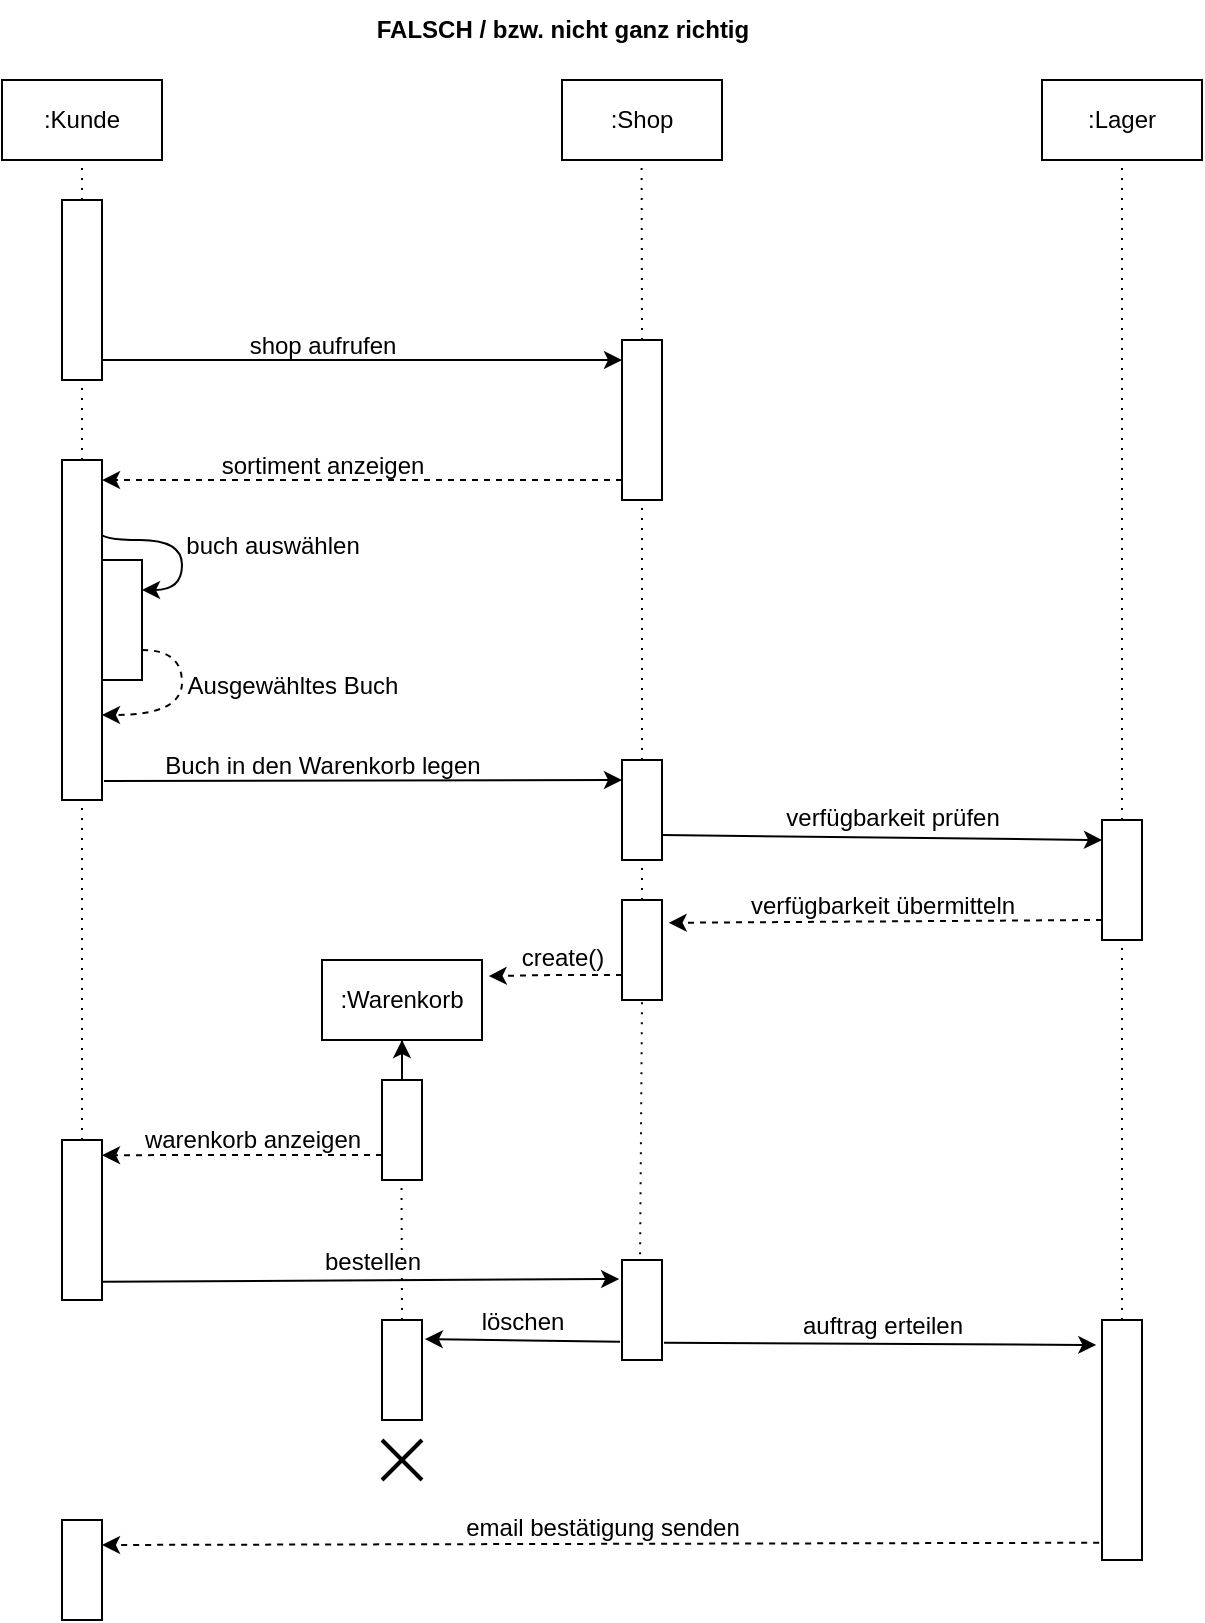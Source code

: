 <mxfile version="26.2.14">
  <diagram name="Page-1" id="m23mBsG2QwRVnSNt44Ii">
    <mxGraphModel dx="1052" dy="677" grid="1" gridSize="10" guides="1" tooltips="1" connect="1" arrows="1" fold="1" page="1" pageScale="1" pageWidth="850" pageHeight="1100" math="0" shadow="0">
      <root>
        <mxCell id="0" />
        <mxCell id="1" parent="0" />
        <mxCell id="BdV08MHEEbCIqeAIR1xN-1" value=":Kunde" style="rounded=0;whiteSpace=wrap;html=1;" parent="1" vertex="1">
          <mxGeometry x="40" y="40" width="80" height="40" as="geometry" />
        </mxCell>
        <mxCell id="BdV08MHEEbCIqeAIR1xN-3" value="" style="endArrow=none;dashed=1;html=1;rounded=0;entryX=0.5;entryY=1;entryDx=0;entryDy=0;dashPattern=1 4;" parent="1" target="BdV08MHEEbCIqeAIR1xN-1" edge="1">
          <mxGeometry width="50" height="50" relative="1" as="geometry">
            <mxPoint x="80" y="100" as="sourcePoint" />
            <mxPoint x="120" y="110" as="targetPoint" />
          </mxGeometry>
        </mxCell>
        <mxCell id="BdV08MHEEbCIqeAIR1xN-4" value="" style="rounded=0;whiteSpace=wrap;html=1;" parent="1" vertex="1">
          <mxGeometry x="70" y="100" width="20" height="90" as="geometry" />
        </mxCell>
        <mxCell id="BdV08MHEEbCIqeAIR1xN-5" value=":Shop" style="rounded=0;whiteSpace=wrap;html=1;" parent="1" vertex="1">
          <mxGeometry x="320" y="40" width="80" height="40" as="geometry" />
        </mxCell>
        <mxCell id="BdV08MHEEbCIqeAIR1xN-7" value="" style="endArrow=none;dashed=1;html=1;rounded=0;entryX=0.5;entryY=1;entryDx=0;entryDy=0;exitX=0.5;exitY=0;exitDx=0;exitDy=0;dashPattern=1 4;" parent="1" source="BdV08MHEEbCIqeAIR1xN-8" edge="1">
          <mxGeometry width="50" height="50" relative="1" as="geometry">
            <mxPoint x="360" y="100" as="sourcePoint" />
            <mxPoint x="359.8" y="80" as="targetPoint" />
          </mxGeometry>
        </mxCell>
        <mxCell id="BdV08MHEEbCIqeAIR1xN-8" value="" style="rounded=0;whiteSpace=wrap;html=1;" parent="1" vertex="1">
          <mxGeometry x="350" y="170" width="20" height="80" as="geometry" />
        </mxCell>
        <mxCell id="BdV08MHEEbCIqeAIR1xN-9" value="" style="endArrow=classic;html=1;rounded=0;entryX=0;entryY=0.125;entryDx=0;entryDy=0;entryPerimeter=0;" parent="1" target="BdV08MHEEbCIqeAIR1xN-8" edge="1">
          <mxGeometry width="50" height="50" relative="1" as="geometry">
            <mxPoint x="90" y="180" as="sourcePoint" />
            <mxPoint x="270" y="180" as="targetPoint" />
          </mxGeometry>
        </mxCell>
        <mxCell id="BdV08MHEEbCIqeAIR1xN-10" value="" style="endArrow=classic;html=1;rounded=0;exitX=0;exitY=0.875;exitDx=0;exitDy=0;exitPerimeter=0;dashed=1;entryX=1;entryY=0.059;entryDx=0;entryDy=0;entryPerimeter=0;" parent="1" source="BdV08MHEEbCIqeAIR1xN-8" target="BdV08MHEEbCIqeAIR1xN-11" edge="1">
          <mxGeometry width="50" height="50" relative="1" as="geometry">
            <mxPoint x="270" y="210" as="sourcePoint" />
            <mxPoint x="110" y="240" as="targetPoint" />
          </mxGeometry>
        </mxCell>
        <mxCell id="BdV08MHEEbCIqeAIR1xN-20" style="edgeStyle=orthogonalEdgeStyle;rounded=0;orthogonalLoop=1;jettySize=auto;html=1;exitX=0.91;exitY=0.207;exitDx=0;exitDy=0;entryX=1;entryY=0.25;entryDx=0;entryDy=0;curved=1;exitPerimeter=0;" parent="1" source="BdV08MHEEbCIqeAIR1xN-11" target="BdV08MHEEbCIqeAIR1xN-17" edge="1">
          <mxGeometry relative="1" as="geometry">
            <Array as="points">
              <mxPoint x="88" y="270" />
              <mxPoint x="130" y="270" />
              <mxPoint x="130" y="295" />
            </Array>
          </mxGeometry>
        </mxCell>
        <mxCell id="BdV08MHEEbCIqeAIR1xN-11" value="" style="rounded=0;whiteSpace=wrap;html=1;" parent="1" vertex="1">
          <mxGeometry x="70" y="230" width="20" height="170" as="geometry" />
        </mxCell>
        <mxCell id="BdV08MHEEbCIqeAIR1xN-14" value="shop aufrufen" style="text;html=1;align=center;verticalAlign=middle;resizable=0;points=[];autosize=1;strokeColor=none;fillColor=none;" parent="1" vertex="1">
          <mxGeometry x="150" y="158" width="100" height="30" as="geometry" />
        </mxCell>
        <mxCell id="BdV08MHEEbCIqeAIR1xN-16" value="sortiment anzeigen" style="text;html=1;align=center;verticalAlign=middle;resizable=0;points=[];autosize=1;strokeColor=none;fillColor=none;" parent="1" vertex="1">
          <mxGeometry x="140" y="218" width="120" height="30" as="geometry" />
        </mxCell>
        <mxCell id="BdV08MHEEbCIqeAIR1xN-22" style="edgeStyle=orthogonalEdgeStyle;rounded=0;orthogonalLoop=1;jettySize=auto;html=1;exitX=1;exitY=0.75;exitDx=0;exitDy=0;entryX=1;entryY=0.75;entryDx=0;entryDy=0;curved=1;dashed=1;" parent="1" source="BdV08MHEEbCIqeAIR1xN-17" target="BdV08MHEEbCIqeAIR1xN-11" edge="1">
          <mxGeometry relative="1" as="geometry">
            <Array as="points">
              <mxPoint x="130" y="325" />
              <mxPoint x="130" y="358" />
            </Array>
          </mxGeometry>
        </mxCell>
        <mxCell id="BdV08MHEEbCIqeAIR1xN-17" value="" style="rounded=0;whiteSpace=wrap;html=1;" parent="1" vertex="1">
          <mxGeometry x="90" y="280" width="20" height="60" as="geometry" />
        </mxCell>
        <mxCell id="BdV08MHEEbCIqeAIR1xN-21" value="buch auswählen" style="text;html=1;align=center;verticalAlign=middle;resizable=0;points=[];autosize=1;strokeColor=none;fillColor=none;" parent="1" vertex="1">
          <mxGeometry x="120" y="258" width="110" height="30" as="geometry" />
        </mxCell>
        <mxCell id="BdV08MHEEbCIqeAIR1xN-23" value="Ausgewähltes Buch" style="text;html=1;align=center;verticalAlign=middle;resizable=0;points=[];autosize=1;strokeColor=none;fillColor=none;" parent="1" vertex="1">
          <mxGeometry x="120" y="328" width="130" height="30" as="geometry" />
        </mxCell>
        <mxCell id="BdV08MHEEbCIqeAIR1xN-24" value="" style="endArrow=classic;html=1;rounded=0;exitX=1.05;exitY=0.944;exitDx=0;exitDy=0;exitPerimeter=0;entryX=0;entryY=0.2;entryDx=0;entryDy=0;entryPerimeter=0;" parent="1" source="BdV08MHEEbCIqeAIR1xN-11" target="BdV08MHEEbCIqeAIR1xN-25" edge="1">
          <mxGeometry width="50" height="50" relative="1" as="geometry">
            <mxPoint x="190" y="420" as="sourcePoint" />
            <mxPoint x="300" y="390" as="targetPoint" />
          </mxGeometry>
        </mxCell>
        <mxCell id="BdV08MHEEbCIqeAIR1xN-25" value="" style="rounded=0;whiteSpace=wrap;html=1;" parent="1" vertex="1">
          <mxGeometry x="350" y="380" width="20" height="50" as="geometry" />
        </mxCell>
        <mxCell id="BdV08MHEEbCIqeAIR1xN-26" value="Buch in den Warenkorb legen" style="text;html=1;align=center;verticalAlign=middle;resizable=0;points=[];autosize=1;strokeColor=none;fillColor=none;" parent="1" vertex="1">
          <mxGeometry x="110" y="368" width="180" height="30" as="geometry" />
        </mxCell>
        <mxCell id="BdV08MHEEbCIqeAIR1xN-27" value="" style="endArrow=none;dashed=1;html=1;rounded=0;entryX=0.5;entryY=1;entryDx=0;entryDy=0;exitX=0.5;exitY=0;exitDx=0;exitDy=0;dashPattern=1 4;" parent="1" source="BdV08MHEEbCIqeAIR1xN-25" target="BdV08MHEEbCIqeAIR1xN-8" edge="1">
          <mxGeometry width="50" height="50" relative="1" as="geometry">
            <mxPoint x="430.2" y="348" as="sourcePoint" />
            <mxPoint x="430" y="258" as="targetPoint" />
          </mxGeometry>
        </mxCell>
        <mxCell id="BdV08MHEEbCIqeAIR1xN-28" value=":Lager" style="rounded=0;whiteSpace=wrap;html=1;" parent="1" vertex="1">
          <mxGeometry x="560" y="40" width="80" height="40" as="geometry" />
        </mxCell>
        <mxCell id="BdV08MHEEbCIqeAIR1xN-29" value="" style="endArrow=none;dashed=1;html=1;rounded=0;entryX=0.5;entryY=1;entryDx=0;entryDy=0;dashPattern=1 4;exitX=0.5;exitY=0;exitDx=0;exitDy=0;" parent="1" source="BdV08MHEEbCIqeAIR1xN-30" target="BdV08MHEEbCIqeAIR1xN-28" edge="1">
          <mxGeometry width="50" height="50" relative="1" as="geometry">
            <mxPoint x="600" y="310" as="sourcePoint" />
            <mxPoint x="599.76" y="120" as="targetPoint" />
          </mxGeometry>
        </mxCell>
        <mxCell id="BdV08MHEEbCIqeAIR1xN-30" value="" style="rounded=0;whiteSpace=wrap;html=1;" parent="1" vertex="1">
          <mxGeometry x="590" y="410" width="20" height="60" as="geometry" />
        </mxCell>
        <mxCell id="BdV08MHEEbCIqeAIR1xN-32" value="verfügbarkeit prüfen" style="text;html=1;align=center;verticalAlign=middle;resizable=0;points=[];autosize=1;strokeColor=none;fillColor=none;" parent="1" vertex="1">
          <mxGeometry x="420" y="394" width="130" height="30" as="geometry" />
        </mxCell>
        <mxCell id="BdV08MHEEbCIqeAIR1xN-33" value="" style="rounded=0;whiteSpace=wrap;html=1;" parent="1" vertex="1">
          <mxGeometry x="350" y="450" width="20" height="50" as="geometry" />
        </mxCell>
        <mxCell id="BdV08MHEEbCIqeAIR1xN-36" value="" style="endArrow=classic;html=1;rounded=0;entryX=0;entryY=0.167;entryDx=0;entryDy=0;entryPerimeter=0;exitX=1;exitY=0.75;exitDx=0;exitDy=0;" parent="1" source="BdV08MHEEbCIqeAIR1xN-25" target="BdV08MHEEbCIqeAIR1xN-30" edge="1">
          <mxGeometry width="50" height="50" relative="1" as="geometry">
            <mxPoint x="390" y="420" as="sourcePoint" />
            <mxPoint x="500" y="480" as="targetPoint" />
          </mxGeometry>
        </mxCell>
        <mxCell id="BdV08MHEEbCIqeAIR1xN-37" value="" style="endArrow=classic;html=1;rounded=0;exitX=0;exitY=0.833;exitDx=0;exitDy=0;exitPerimeter=0;entryX=1.167;entryY=0.228;entryDx=0;entryDy=0;entryPerimeter=0;dashed=1;" parent="1" source="BdV08MHEEbCIqeAIR1xN-30" target="BdV08MHEEbCIqeAIR1xN-33" edge="1">
          <mxGeometry width="50" height="50" relative="1" as="geometry">
            <mxPoint x="580" y="460" as="sourcePoint" />
            <mxPoint x="380" y="460" as="targetPoint" />
          </mxGeometry>
        </mxCell>
        <mxCell id="BdV08MHEEbCIqeAIR1xN-38" value="verfügbarkeit übermitteln" style="text;html=1;align=center;verticalAlign=middle;resizable=0;points=[];autosize=1;strokeColor=none;fillColor=none;" parent="1" vertex="1">
          <mxGeometry x="400" y="438" width="160" height="30" as="geometry" />
        </mxCell>
        <mxCell id="BdV08MHEEbCIqeAIR1xN-39" value=":Warenkorb" style="rounded=0;whiteSpace=wrap;html=1;" parent="1" vertex="1">
          <mxGeometry x="200" y="480" width="80" height="40" as="geometry" />
        </mxCell>
        <mxCell id="BdV08MHEEbCIqeAIR1xN-40" style="edgeStyle=orthogonalEdgeStyle;rounded=0;orthogonalLoop=1;jettySize=auto;html=1;exitX=0;exitY=0.75;exitDx=0;exitDy=0;entryX=1.042;entryY=0.201;entryDx=0;entryDy=0;entryPerimeter=0;dashed=1;" parent="1" source="BdV08MHEEbCIqeAIR1xN-33" target="BdV08MHEEbCIqeAIR1xN-39" edge="1">
          <mxGeometry relative="1" as="geometry" />
        </mxCell>
        <mxCell id="BdV08MHEEbCIqeAIR1xN-41" value="create()" style="text;html=1;align=center;verticalAlign=middle;resizable=0;points=[];autosize=1;strokeColor=none;fillColor=none;" parent="1" vertex="1">
          <mxGeometry x="290" y="464" width="60" height="30" as="geometry" />
        </mxCell>
        <mxCell id="BdV08MHEEbCIqeAIR1xN-42" value="" style="endArrow=none;dashed=1;html=1;rounded=0;exitX=0.5;exitY=0;exitDx=0;exitDy=0;dashPattern=1 4;entryX=0.5;entryY=1;entryDx=0;entryDy=0;" parent="1" source="BdV08MHEEbCIqeAIR1xN-33" target="BdV08MHEEbCIqeAIR1xN-25" edge="1">
          <mxGeometry width="50" height="50" relative="1" as="geometry">
            <mxPoint x="399.52" y="394" as="sourcePoint" />
            <mxPoint x="310" y="450" as="targetPoint" />
          </mxGeometry>
        </mxCell>
        <mxCell id="BdV08MHEEbCIqeAIR1xN-43" value="" style="endArrow=none;dashed=1;html=1;rounded=0;entryX=0.5;entryY=1;entryDx=0;entryDy=0;exitX=0.5;exitY=0;exitDx=0;exitDy=0;dashPattern=1 4;" parent="1" source="BdV08MHEEbCIqeAIR1xN-11" target="BdV08MHEEbCIqeAIR1xN-4" edge="1">
          <mxGeometry width="50" height="50" relative="1" as="geometry">
            <mxPoint x="330" y="180" as="sourcePoint" />
            <mxPoint x="329.8" y="90" as="targetPoint" />
          </mxGeometry>
        </mxCell>
        <mxCell id="BdV08MHEEbCIqeAIR1xN-44" value="" style="endArrow=none;dashed=1;html=1;rounded=0;exitX=0.5;exitY=1;exitDx=0;exitDy=0;dashPattern=1 4;" parent="1" source="BdV08MHEEbCIqeAIR1xN-39" edge="1">
          <mxGeometry width="50" height="50" relative="1" as="geometry">
            <mxPoint x="370" y="460" as="sourcePoint" />
            <mxPoint x="240" y="540" as="targetPoint" />
          </mxGeometry>
        </mxCell>
        <mxCell id="BdV08MHEEbCIqeAIR1xN-54" value="" style="edgeStyle=orthogonalEdgeStyle;rounded=0;orthogonalLoop=1;jettySize=auto;html=1;" parent="1" source="BdV08MHEEbCIqeAIR1xN-45" target="BdV08MHEEbCIqeAIR1xN-39" edge="1">
          <mxGeometry relative="1" as="geometry" />
        </mxCell>
        <mxCell id="BdV08MHEEbCIqeAIR1xN-45" value="" style="rounded=0;whiteSpace=wrap;html=1;" parent="1" vertex="1">
          <mxGeometry x="230" y="540" width="20" height="50" as="geometry" />
        </mxCell>
        <mxCell id="BdV08MHEEbCIqeAIR1xN-46" value="warenkorb anzeigen" style="text;html=1;align=center;verticalAlign=middle;resizable=0;points=[];autosize=1;strokeColor=none;fillColor=none;" parent="1" vertex="1">
          <mxGeometry x="100" y="555" width="130" height="30" as="geometry" />
        </mxCell>
        <mxCell id="BdV08MHEEbCIqeAIR1xN-47" value="" style="rounded=0;whiteSpace=wrap;html=1;" parent="1" vertex="1">
          <mxGeometry x="70" y="570" width="20" height="80" as="geometry" />
        </mxCell>
        <mxCell id="BdV08MHEEbCIqeAIR1xN-48" style="edgeStyle=orthogonalEdgeStyle;rounded=0;orthogonalLoop=1;jettySize=auto;html=1;exitX=0;exitY=0.75;exitDx=0;exitDy=0;entryX=1;entryY=0.095;entryDx=0;entryDy=0;entryPerimeter=0;dashed=1;" parent="1" source="BdV08MHEEbCIqeAIR1xN-45" target="BdV08MHEEbCIqeAIR1xN-47" edge="1">
          <mxGeometry relative="1" as="geometry" />
        </mxCell>
        <mxCell id="BdV08MHEEbCIqeAIR1xN-49" value="" style="endArrow=none;dashed=1;html=1;rounded=0;entryX=0.5;entryY=1;entryDx=0;entryDy=0;exitX=0.5;exitY=0;exitDx=0;exitDy=0;dashPattern=1 4;" parent="1" source="BdV08MHEEbCIqeAIR1xN-47" target="BdV08MHEEbCIqeAIR1xN-11" edge="1">
          <mxGeometry width="50" height="50" relative="1" as="geometry">
            <mxPoint x="119.52" y="540" as="sourcePoint" />
            <mxPoint x="119.52" y="410" as="targetPoint" />
          </mxGeometry>
        </mxCell>
        <mxCell id="BdV08MHEEbCIqeAIR1xN-50" value="" style="rounded=0;whiteSpace=wrap;html=1;" parent="1" vertex="1">
          <mxGeometry x="350" y="630" width="20" height="50" as="geometry" />
        </mxCell>
        <mxCell id="BdV08MHEEbCIqeAIR1xN-52" value="" style="endArrow=classic;html=1;rounded=0;entryX=-0.071;entryY=0.19;entryDx=0;entryDy=0;entryPerimeter=0;exitX=1;exitY=0.886;exitDx=0;exitDy=0;exitPerimeter=0;" parent="1" source="BdV08MHEEbCIqeAIR1xN-47" target="BdV08MHEEbCIqeAIR1xN-50" edge="1">
          <mxGeometry width="50" height="50" relative="1" as="geometry">
            <mxPoint x="110" y="640" as="sourcePoint" />
            <mxPoint x="320" y="640" as="targetPoint" />
          </mxGeometry>
        </mxCell>
        <mxCell id="BdV08MHEEbCIqeAIR1xN-53" value="bestellen" style="text;html=1;align=center;verticalAlign=middle;resizable=0;points=[];autosize=1;strokeColor=none;fillColor=none;" parent="1" vertex="1">
          <mxGeometry x="190" y="616" width="70" height="30" as="geometry" />
        </mxCell>
        <mxCell id="BdV08MHEEbCIqeAIR1xN-55" value="" style="endArrow=none;dashed=1;html=1;rounded=0;entryX=0.5;entryY=1;entryDx=0;entryDy=0;dashPattern=1 4;" parent="1" edge="1">
          <mxGeometry width="50" height="50" relative="1" as="geometry">
            <mxPoint x="240" y="660" as="sourcePoint" />
            <mxPoint x="239.76" y="590" as="targetPoint" />
          </mxGeometry>
        </mxCell>
        <mxCell id="BdV08MHEEbCIqeAIR1xN-56" value="" style="endArrow=none;dashed=1;html=1;rounded=0;dashPattern=1 4;entryX=0.5;entryY=1;entryDx=0;entryDy=0;exitX=0.452;exitY=-0.058;exitDx=0;exitDy=0;exitPerimeter=0;" parent="1" source="BdV08MHEEbCIqeAIR1xN-50" target="BdV08MHEEbCIqeAIR1xN-33" edge="1">
          <mxGeometry width="50" height="50" relative="1" as="geometry">
            <mxPoint x="360" y="600" as="sourcePoint" />
            <mxPoint x="360" y="530" as="targetPoint" />
          </mxGeometry>
        </mxCell>
        <mxCell id="BdV08MHEEbCIqeAIR1xN-57" value="" style="rounded=0;whiteSpace=wrap;html=1;" parent="1" vertex="1">
          <mxGeometry x="230" y="660" width="20" height="50" as="geometry" />
        </mxCell>
        <mxCell id="BdV08MHEEbCIqeAIR1xN-58" value="" style="endArrow=classic;html=1;rounded=0;entryX=1.071;entryY=0.19;entryDx=0;entryDy=0;entryPerimeter=0;exitX=-0.048;exitY=0.818;exitDx=0;exitDy=0;exitPerimeter=0;" parent="1" source="BdV08MHEEbCIqeAIR1xN-50" target="BdV08MHEEbCIqeAIR1xN-57" edge="1">
          <mxGeometry width="50" height="50" relative="1" as="geometry">
            <mxPoint x="340" y="670" as="sourcePoint" />
            <mxPoint x="270" y="670" as="targetPoint" />
          </mxGeometry>
        </mxCell>
        <mxCell id="BdV08MHEEbCIqeAIR1xN-59" value="löschen" style="text;html=1;align=center;verticalAlign=middle;resizable=0;points=[];autosize=1;strokeColor=none;fillColor=none;" parent="1" vertex="1">
          <mxGeometry x="270" y="646" width="60" height="30" as="geometry" />
        </mxCell>
        <mxCell id="BdV08MHEEbCIqeAIR1xN-60" value="" style="endArrow=none;html=1;rounded=0;strokeWidth=2;" parent="1" edge="1">
          <mxGeometry width="50" height="50" relative="1" as="geometry">
            <mxPoint x="230" y="740" as="sourcePoint" />
            <mxPoint x="250" y="720" as="targetPoint" />
          </mxGeometry>
        </mxCell>
        <mxCell id="BdV08MHEEbCIqeAIR1xN-61" value="" style="endArrow=none;html=1;rounded=0;strokeWidth=2;" parent="1" edge="1">
          <mxGeometry width="50" height="50" relative="1" as="geometry">
            <mxPoint x="250" y="740" as="sourcePoint" />
            <mxPoint x="230" y="720" as="targetPoint" />
          </mxGeometry>
        </mxCell>
        <mxCell id="BdV08MHEEbCIqeAIR1xN-62" value="" style="rounded=0;whiteSpace=wrap;html=1;" parent="1" vertex="1">
          <mxGeometry x="590" y="660" width="20" height="120" as="geometry" />
        </mxCell>
        <mxCell id="BdV08MHEEbCIqeAIR1xN-63" value="" style="endArrow=classic;html=1;rounded=0;exitX=1.048;exitY=0.828;exitDx=0;exitDy=0;exitPerimeter=0;entryX=-0.143;entryY=0.104;entryDx=0;entryDy=0;entryPerimeter=0;" parent="1" source="BdV08MHEEbCIqeAIR1xN-50" target="BdV08MHEEbCIqeAIR1xN-62" edge="1">
          <mxGeometry width="50" height="50" relative="1" as="geometry">
            <mxPoint x="390" y="670" as="sourcePoint" />
            <mxPoint x="570" y="670" as="targetPoint" />
          </mxGeometry>
        </mxCell>
        <mxCell id="BdV08MHEEbCIqeAIR1xN-64" value="auftrag erteilen" style="text;html=1;align=center;verticalAlign=middle;resizable=0;points=[];autosize=1;strokeColor=none;fillColor=none;" parent="1" vertex="1">
          <mxGeometry x="430" y="648" width="100" height="30" as="geometry" />
        </mxCell>
        <mxCell id="BdV08MHEEbCIqeAIR1xN-65" value="" style="rounded=0;whiteSpace=wrap;html=1;" parent="1" vertex="1">
          <mxGeometry x="70" y="760" width="20" height="50" as="geometry" />
        </mxCell>
        <mxCell id="BdV08MHEEbCIqeAIR1xN-69" value="" style="endArrow=classic;html=1;rounded=0;entryX=1;entryY=0.25;entryDx=0;entryDy=0;exitX=-0.071;exitY=0.928;exitDx=0;exitDy=0;exitPerimeter=0;dashed=1;" parent="1" source="BdV08MHEEbCIqeAIR1xN-62" target="BdV08MHEEbCIqeAIR1xN-65" edge="1">
          <mxGeometry width="50" height="50" relative="1" as="geometry">
            <mxPoint x="580" y="770" as="sourcePoint" />
            <mxPoint x="330" y="690" as="targetPoint" />
          </mxGeometry>
        </mxCell>
        <mxCell id="BdV08MHEEbCIqeAIR1xN-70" value="email bestätigung senden" style="text;html=1;align=center;verticalAlign=middle;resizable=0;points=[];autosize=1;strokeColor=none;fillColor=none;" parent="1" vertex="1">
          <mxGeometry x="260" y="749" width="160" height="30" as="geometry" />
        </mxCell>
        <mxCell id="BdV08MHEEbCIqeAIR1xN-71" value="" style="endArrow=none;dashed=1;html=1;rounded=0;dashPattern=1 4;entryX=0.5;entryY=1;entryDx=0;entryDy=0;exitX=0.5;exitY=0;exitDx=0;exitDy=0;" parent="1" source="BdV08MHEEbCIqeAIR1xN-62" target="BdV08MHEEbCIqeAIR1xN-30" edge="1">
          <mxGeometry width="50" height="50" relative="1" as="geometry">
            <mxPoint x="600" y="620" as="sourcePoint" />
            <mxPoint x="600" y="490" as="targetPoint" />
          </mxGeometry>
        </mxCell>
        <mxCell id="HnmF26hps-1x0NkaBB9C-1" value="&lt;b&gt;&lt;span style=&quot;color: light-dark(rgb(0, 0, 0), rgb(255, 0, 0));&quot;&gt;FALSCH / bzw. nicht ganz richtig&lt;/span&gt;&lt;/b&gt;" style="text;html=1;align=center;verticalAlign=middle;whiteSpace=wrap;rounded=0;" vertex="1" parent="1">
          <mxGeometry x="167.5" width="305" height="30" as="geometry" />
        </mxCell>
      </root>
    </mxGraphModel>
  </diagram>
</mxfile>
